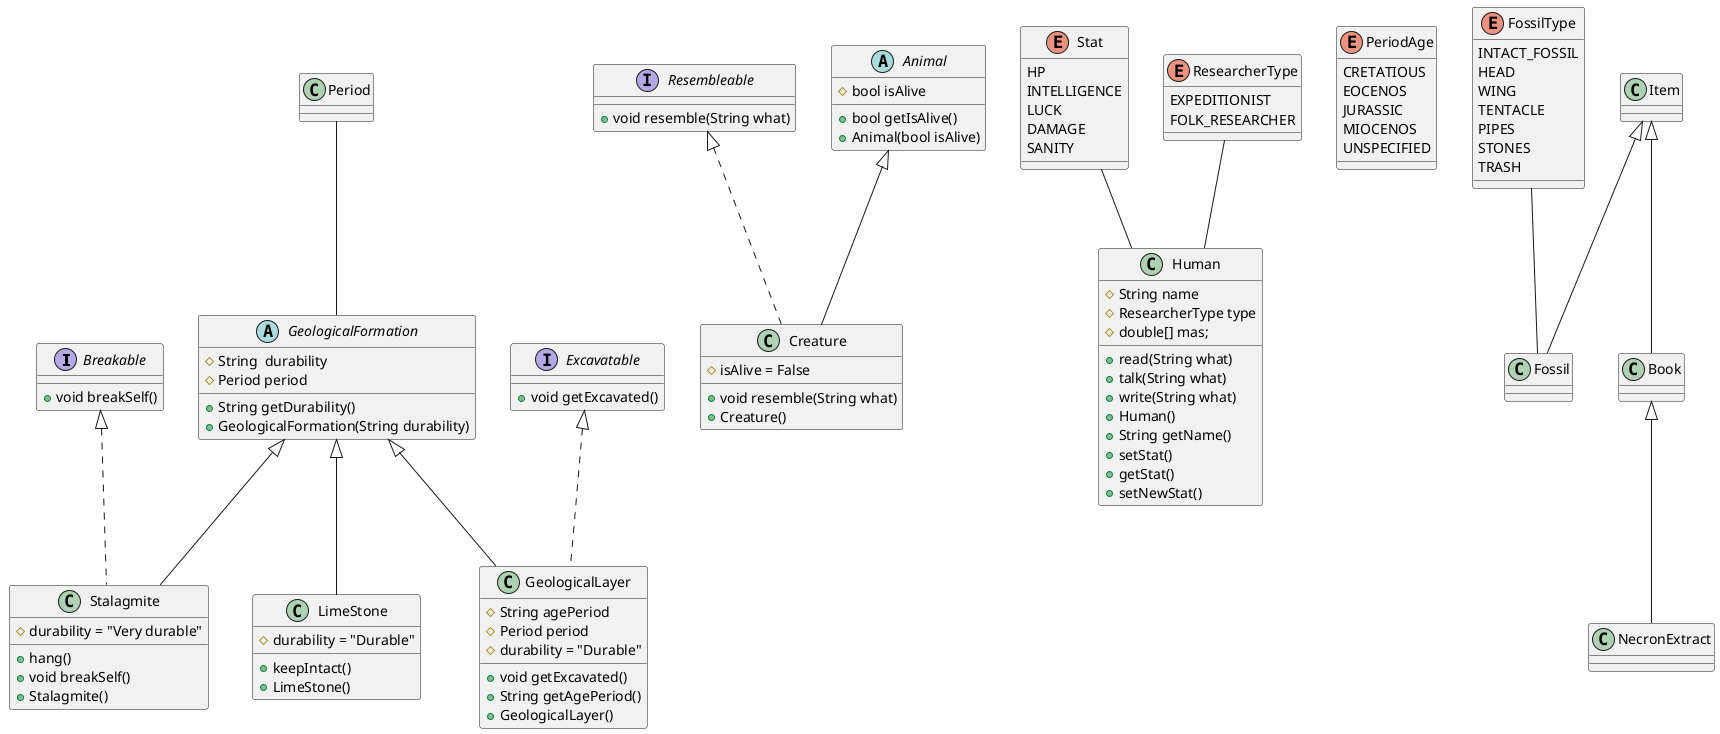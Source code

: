 @startuml

interface Breakable{
    + void breakSelf()
}
interface Resembleable{
    + void resemble(String what)
}
interface Excavatable{
    + void getExcavated()
}

Stat -- Human
ResearcherType -- Human
class Human{
     # String name
     # ResearcherType type
     # double[] mas;
     + read(String what)
     + talk(String what)
     + write(String what)
     + Human()
     + String getName()
     + setStat()
     + getStat()
     + setNewStat()

}

Period -- GeologicalFormation
abstract class GeologicalFormation{
    # String  durability
    # Period period
    + String getDurability()
    + GeologicalFormation(String durability)
}
abstract class Animal{
    # bool isAlive
    + bool getIsAlive()
    + Animal(bool isAlive)
}

enum Stat{
    HP
    INTELLIGENCE
    LUCK
    DAMAGE
    SANITY
}
enum PeriodAge{
    CRETATIOUS
    EOCENOS
    JURASSIC
    MIOCENOS
    UNSPECIFIED
}
enum FossilType{
    INTACT_FOSSIL
    HEAD
    WING
    TENTACLE
    PIPES
    STONES
    TRASH
}
FossilType--Fossil
enum ResearcherType{
    EXPEDITIONIST
    FOLK_RESEARCHER
}

class Item{
}
class Book extends Item{
}
class NecronExtract extends Book{
}
class Fossil extends Item{
}
class Creature extends Animal implements Resembleable{
    # isAlive = False
    + void resemble(String what)
    + Creature()
}
class GeologicalLayer extends GeologicalFormation implements Excavatable{
    # String agePeriod
    # Period period
    #durability = "Durable"
    + void getExcavated()
    + String getAgePeriod()
    + GeologicalLayer()
}
class Stalagmite extends GeologicalFormation implements Breakable{
    # durability = "Very durable"
    + hang()
    + void breakSelf()
    + Stalagmite()
}
class LimeStone extends GeologicalFormation{
    # durability = "Durable"
    + keepIntact()
    + LimeStone()
}
@enduml